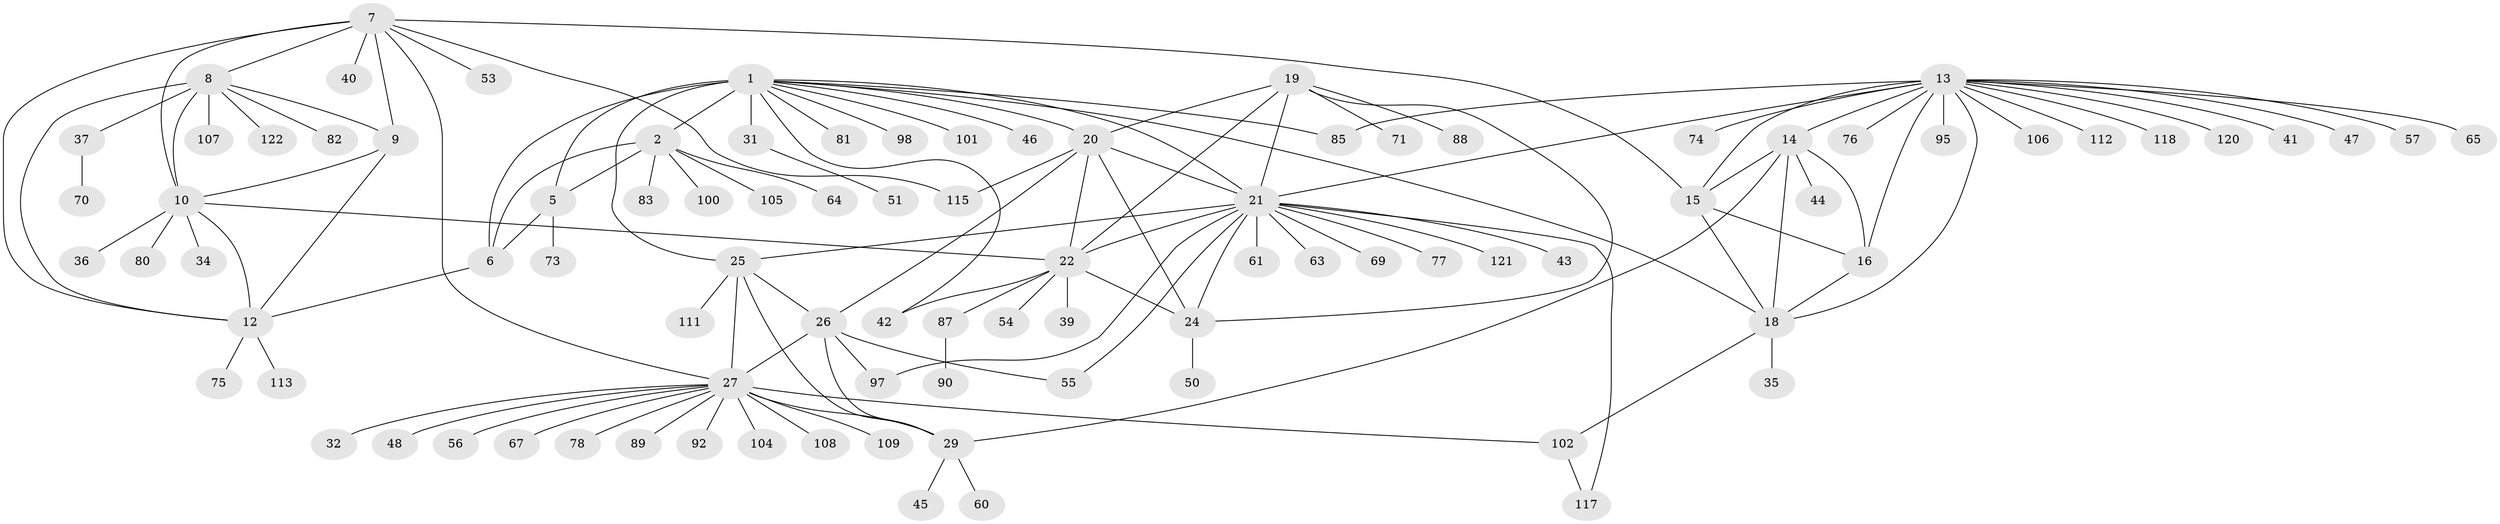 // Generated by graph-tools (version 1.1) at 2025/24/03/03/25 07:24:11]
// undirected, 92 vertices, 130 edges
graph export_dot {
graph [start="1"]
  node [color=gray90,style=filled];
  1 [super="+3"];
  2 [super="+4"];
  5 [super="+38"];
  6 [super="+84"];
  7 [super="+33"];
  8 [super="+110"];
  9;
  10 [super="+11"];
  12 [super="+91"];
  13 [super="+17"];
  14 [super="+52"];
  15;
  16 [super="+116"];
  18 [super="+62"];
  19 [super="+86"];
  20 [super="+94"];
  21 [super="+49"];
  22 [super="+23"];
  24 [super="+59"];
  25 [super="+28"];
  26;
  27 [super="+30"];
  29;
  31 [super="+72"];
  32;
  34;
  35 [super="+103"];
  36;
  37 [super="+58"];
  39;
  40;
  41 [super="+93"];
  42;
  43;
  44 [super="+99"];
  45 [super="+79"];
  46;
  47;
  48;
  50;
  51;
  53;
  54;
  55;
  56 [super="+68"];
  57;
  60 [super="+114"];
  61 [super="+123"];
  63;
  64;
  65 [super="+66"];
  67;
  69;
  70;
  71;
  73;
  74;
  75;
  76;
  77;
  78;
  80;
  81;
  82;
  83;
  85 [super="+96"];
  87;
  88;
  89;
  90;
  92;
  95;
  97;
  98;
  100;
  101;
  102;
  104;
  105;
  106;
  107;
  108;
  109;
  111;
  112;
  113;
  115 [super="+119"];
  117;
  118;
  120;
  121;
  122;
  1 -- 2 [weight=4];
  1 -- 5 [weight=2];
  1 -- 6 [weight=2];
  1 -- 18;
  1 -- 21;
  1 -- 25;
  1 -- 42;
  1 -- 98;
  1 -- 101;
  1 -- 46;
  1 -- 81;
  1 -- 31;
  1 -- 20;
  1 -- 85;
  2 -- 5 [weight=2];
  2 -- 6 [weight=2];
  2 -- 64;
  2 -- 105;
  2 -- 83;
  2 -- 100;
  5 -- 6;
  5 -- 73;
  6 -- 12;
  7 -- 8;
  7 -- 9;
  7 -- 10 [weight=2];
  7 -- 12;
  7 -- 15;
  7 -- 40;
  7 -- 53;
  7 -- 115;
  7 -- 27;
  8 -- 9;
  8 -- 10 [weight=2];
  8 -- 12;
  8 -- 37;
  8 -- 82;
  8 -- 107;
  8 -- 122;
  9 -- 10 [weight=2];
  9 -- 12;
  10 -- 12 [weight=2];
  10 -- 34;
  10 -- 36;
  10 -- 80;
  10 -- 22;
  12 -- 75;
  12 -- 113;
  13 -- 14 [weight=2];
  13 -- 15 [weight=2];
  13 -- 16 [weight=2];
  13 -- 18 [weight=2];
  13 -- 21;
  13 -- 41;
  13 -- 57;
  13 -- 85;
  13 -- 106;
  13 -- 112;
  13 -- 120;
  13 -- 65;
  13 -- 74;
  13 -- 76;
  13 -- 47;
  13 -- 118;
  13 -- 95;
  14 -- 15;
  14 -- 16;
  14 -- 18;
  14 -- 29;
  14 -- 44;
  15 -- 16;
  15 -- 18;
  16 -- 18;
  18 -- 35;
  18 -- 102;
  19 -- 20;
  19 -- 21;
  19 -- 22 [weight=2];
  19 -- 24;
  19 -- 71;
  19 -- 88;
  20 -- 21;
  20 -- 22 [weight=2];
  20 -- 24;
  20 -- 26;
  20 -- 115;
  21 -- 22 [weight=2];
  21 -- 24;
  21 -- 43;
  21 -- 55;
  21 -- 61;
  21 -- 63;
  21 -- 77;
  21 -- 97;
  21 -- 117;
  21 -- 121;
  21 -- 25;
  21 -- 69;
  22 -- 24 [weight=2];
  22 -- 42;
  22 -- 39;
  22 -- 87;
  22 -- 54;
  24 -- 50;
  25 -- 26 [weight=2];
  25 -- 27 [weight=4];
  25 -- 29 [weight=2];
  25 -- 111;
  26 -- 27 [weight=2];
  26 -- 29;
  26 -- 55;
  26 -- 97;
  27 -- 29 [weight=2];
  27 -- 67;
  27 -- 78;
  27 -- 102;
  27 -- 108;
  27 -- 109;
  27 -- 32;
  27 -- 89;
  27 -- 104;
  27 -- 92;
  27 -- 48;
  27 -- 56;
  29 -- 45;
  29 -- 60;
  31 -- 51;
  37 -- 70;
  87 -- 90;
  102 -- 117;
}
